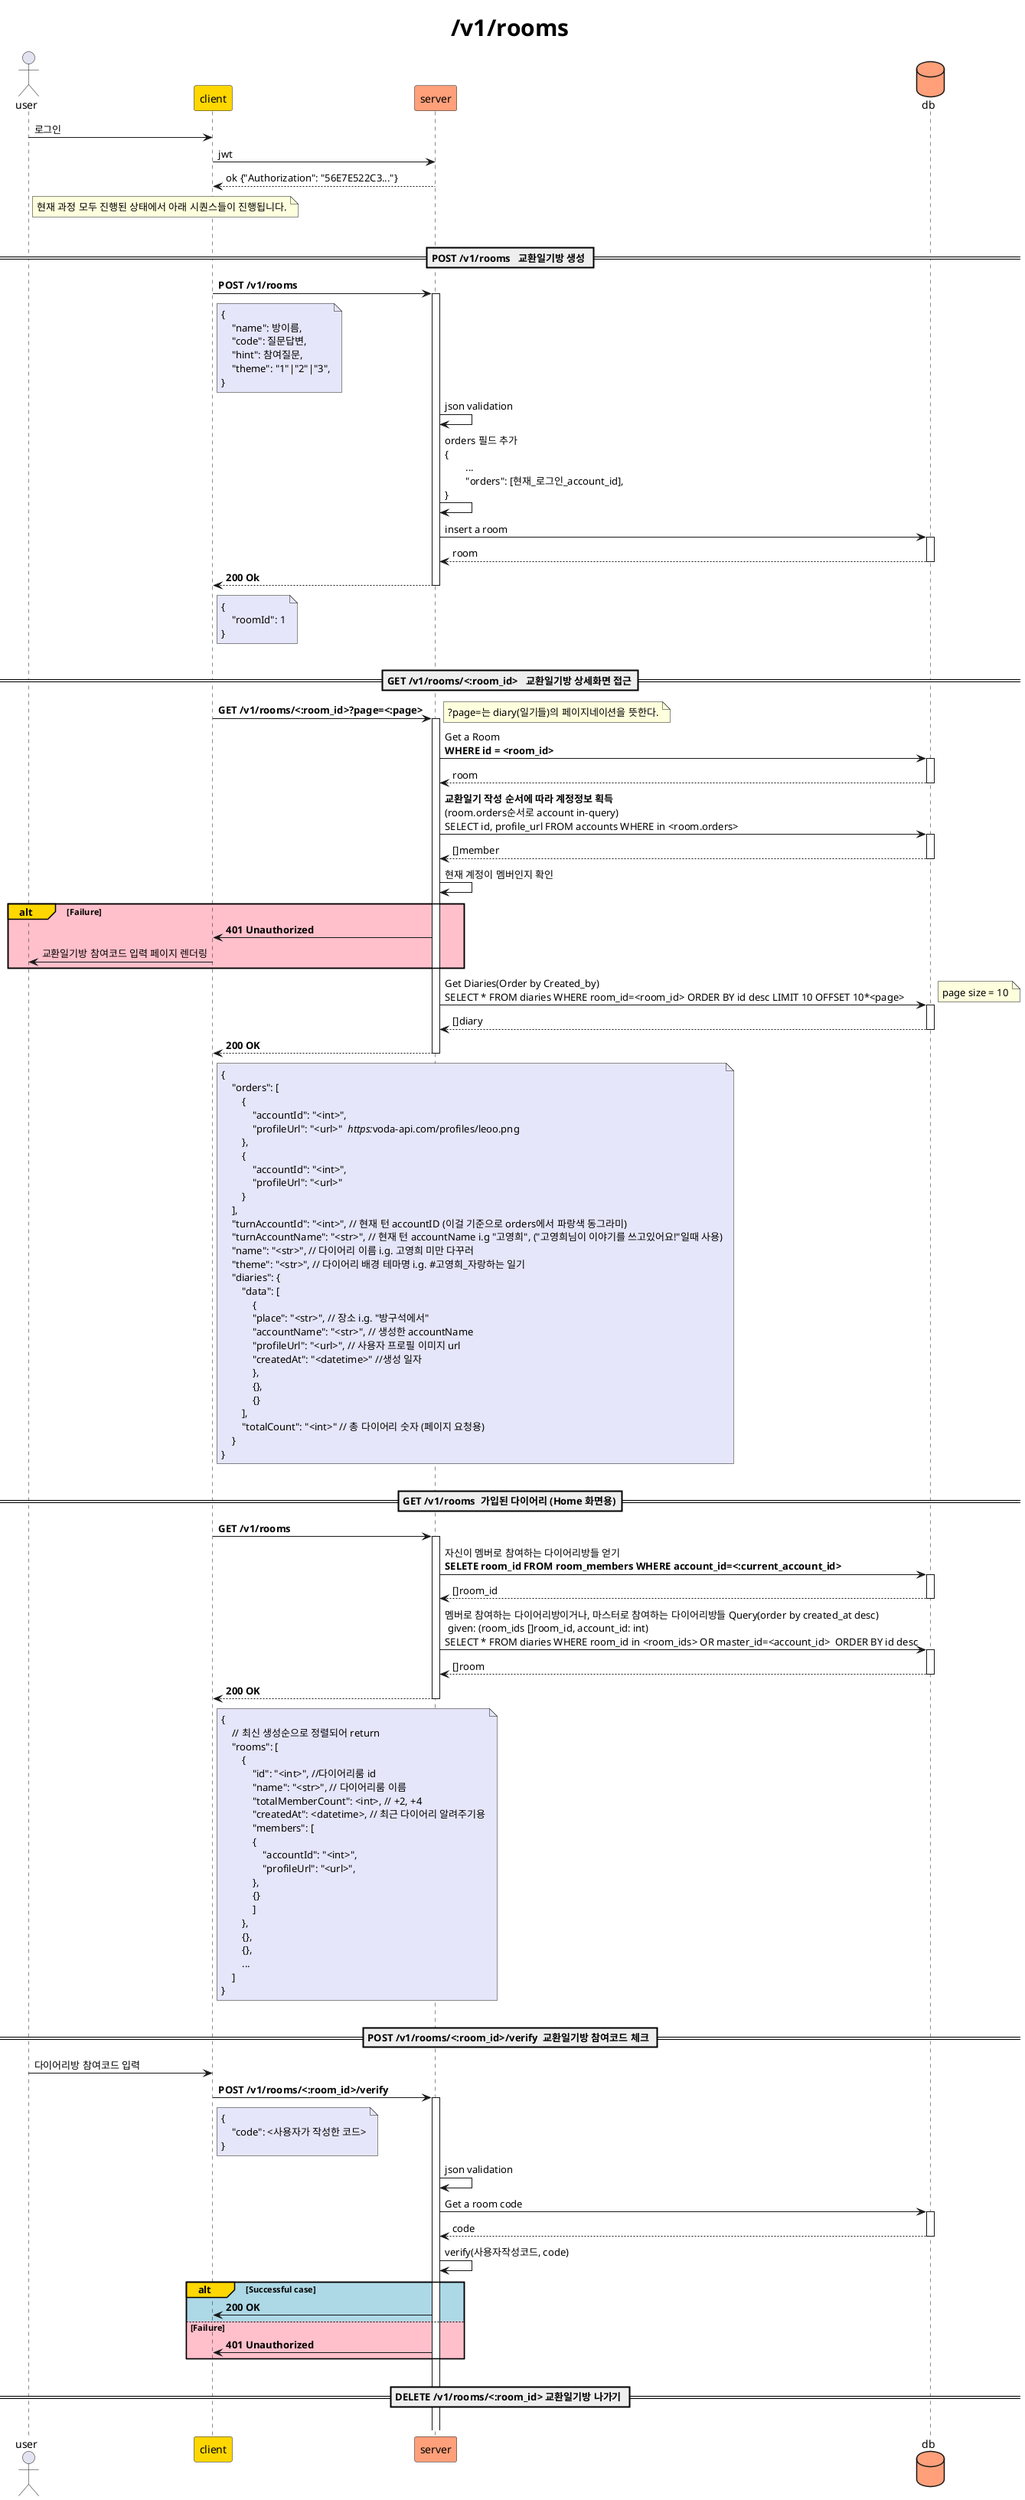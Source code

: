 @startuml

' client
Actor user
Participant client #Gold

' api
Participant "server" as api #LightSalmon
database "db" as db #LightSalmon

' title
title <font size=30>/v1/rooms</font>

' prerequisites
user -> client  : 로그인
client -> api : jwt
return ok {"Authorization": "56E7E522C3..."}

note right of user
현재 과정 모두 진행된 상태에서 아래 시퀀스들이 진행됩니다.
endnote
|||
== POST /v1/rooms   교환일기방 생성 ==
client -> api++: **POST /v1/rooms**
note right of client #Lavender
{
    "name": 방이름,
    "code": 질문답변,
    "hint": 참여질문,
    "theme": "1"|"2"|"3",
}
endnote

api -> api: json validation
api -> api: orders 필드 추가\
\n{\n\t...\n\t"orders": [현재_로그인_account_id],\n}
api -> db++: insert a room
return room
return **200 Ok**
note right of client #Lavender
{
    "roomId": 1
}
endnote

||20||

== GET /v1/rooms/<:room_id>   교환일기방 상세화면 접근==
' TODO: 서버에서 접근 권한 확인 401(1. 로그인 안된경우 / 2. 멤버가 아닌경우) error일 경우 redirect hint page
' 멤버가 아닌경우, hint 전달

client -> api++: **GET /v1/rooms/<:room_id>?page=<:page>**
note right
?page=는 diary(일기들)의 페이지네이션을 뜻한다.
endnote
api -> db++: Get a Room\
\n**WHERE id = <room_id>**
return room
api -> db++: **교환일기 작성 순서에 따라 계정정보 획득**\
\n(room.orders순서로 account in-query)\
\nSELECT id, profile_url FROM accounts WHERE in <room.orders>
return []member
api -> api: 현재 계정이 멤버인지 확인
alt#Gold #Pink Failure
    api -> client: **401 Unauthorized**
    client -> user: 교환일기방 참여코드 입력 페이지 렌더링
end

api -> db++: Get Diaries(Order by Created_by)\
\nSELECT * FROM diaries WHERE room_id=<room_id> ORDER BY id desc LIMIT 10 OFFSET 10*<page>
note right
page size = 10
endnote
return []diary
return **200 OK**
note right of client #Lavender
{
    "orders": [
        {
            "accountId": "<int>",
            "profileUrl": "<url>" // https://voda-api.com/profiles/leoo.png
        },
        {
            "accountId": "<int>",
            "profileUrl": "<url>"
        }
    ],
    "turnAccountId": "<int>", // 현재 턴 accountID (이걸 기준으로 orders에서 파랑색 동그라미)
    "turnAccountName": "<str>", // 현재 턴 accountName i.g "고영희", ("고영희님이 이야기를 쓰고있어요!"일때 사용)
    "name": "<str>", // 다이어리 이름 i.g. 고영희 미만 다꾸러
    "theme": "<str>", // 다이어리 배경 테마명 i.g. #고영희_자랑하는 일기
    "diaries": {
        "data": [
            {
            "place": "<str>", // 장소 i.g. "방구석에서"
            "accountName": "<str>", // 생성한 accountName
            "profileUrl": "<url>", // 사용자 프로필 이미지 url
            "createdAt": "<datetime>" //생성 일자
            },
            {},
            {}
        ],
        "totalCount": "<int>" // 총 다이어리 숫자 (페이지 요청용)
    }
}
endnote


||20||

== GET /v1/rooms  가입된 다이어리 (Home 화면용)==
client -> api++: **GET /v1/rooms**
api -> db++: 자신이 멤버로 참여하는 다이어리방들 얻기\
\n**SELETE room_id FROM room_members WHERE account_id=<:current_account_id>**
return []room_id
api -> db++: 멤버로 참여하는 다이어리방이거나, 마스터로 참여하는 다이어리방들 Query(order by created_at desc)\
\n given: (room_ids []room_id, account_id: int)\
\nSELECT * FROM diaries WHERE room_id in <room_ids> OR master_id=<account_id>  ORDER BY id desc
return []room
return **200 OK**
note right of client #Lavender
{
    // 최신 생성순으로 정렬되어 return
    "rooms": [
        {
            "id": "<int>", //다이어리룸 id
            "name": "<str>", // 다이어리룸 이름
            "totalMemberCount": <int>, // +2, +4
            "createdAt": <datetime>, // 최근 다이어리 알려주기용
            "members": [
            {
                "accountId": "<int>",
                "profileUrl": "<url>",
            },
            {}
            ]
        },
        {},
        {},
        ...
    ]
}
endnote

||20||

== POST /v1/rooms/<:room_id>/verify  교환일기방 참여코드 체크 ==
user -> client: 다이어리방 참여코드 입력
client -> api++: **POST /v1/rooms/<:room_id>/verify**

note right of client #Lavender
{
    "code": <사용자가 작성한 코드>
}
endnote
api -> api: json validation
api -> db++: Get a room code
return code
api -> api: verify(사용자작성코드, code)
alt#Gold #LightBlue Successful case
    api -> client: **200 OK**
else #Pink Failure
    api -> client: **401 Unauthorized**
end



||20||
== DELETE /v1/rooms/<:room_id> 교환일기방 나가기 ==
' TODO

||20||
@enduml
